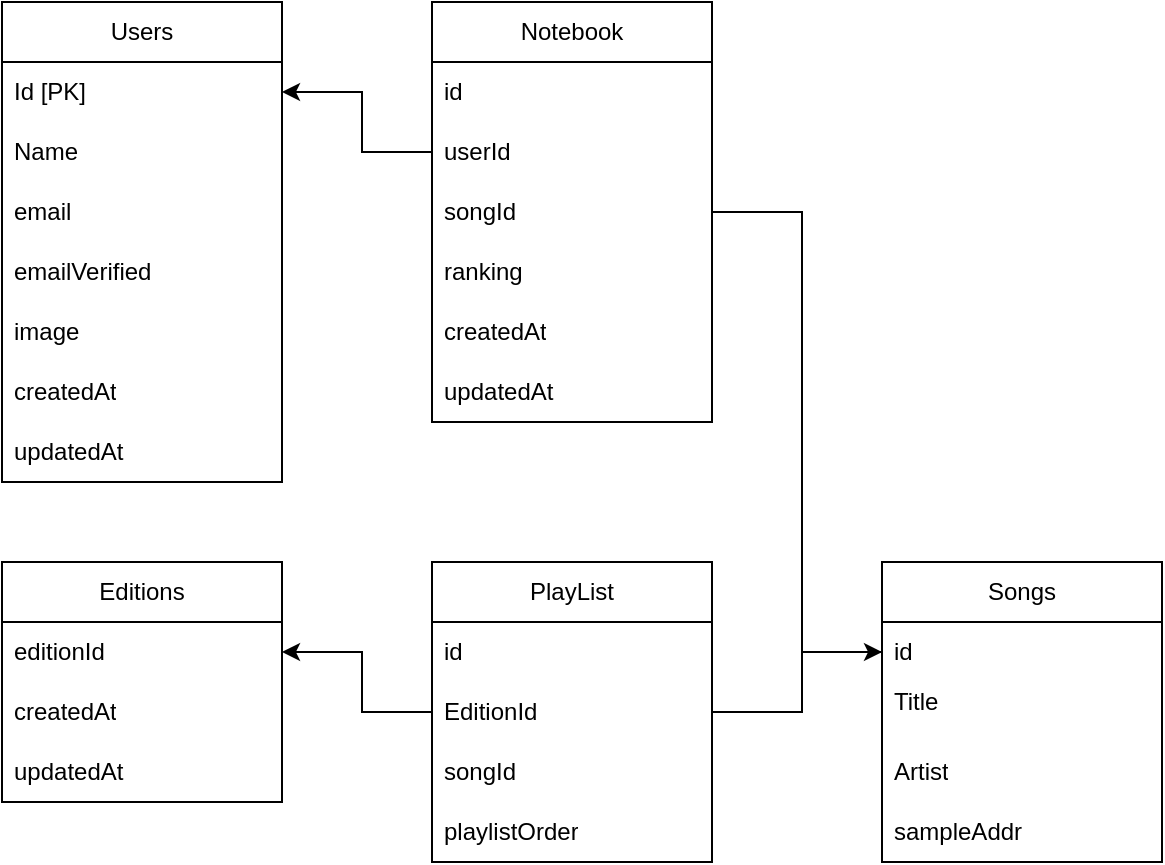 <mxfile version="26.0.5">
  <diagram name="Page-1" id="RrG7VBZHLvWIBhCkXeZg">
    <mxGraphModel dx="1194" dy="722" grid="1" gridSize="10" guides="1" tooltips="1" connect="1" arrows="1" fold="1" page="1" pageScale="1" pageWidth="850" pageHeight="1100" math="0" shadow="0">
      <root>
        <mxCell id="0" />
        <mxCell id="1" parent="0" />
        <mxCell id="ZdD1XRqbYivANZIt-f3H-1" value="Users" style="swimlane;fontStyle=0;childLayout=stackLayout;horizontal=1;startSize=30;horizontalStack=0;resizeParent=1;resizeParentMax=0;resizeLast=0;collapsible=1;marginBottom=0;whiteSpace=wrap;html=1;" parent="1" vertex="1">
          <mxGeometry x="140" y="80" width="140" height="240" as="geometry" />
        </mxCell>
        <mxCell id="ZdD1XRqbYivANZIt-f3H-2" value="Id [PK]" style="text;strokeColor=none;fillColor=none;align=left;verticalAlign=middle;spacingLeft=4;spacingRight=4;overflow=hidden;points=[[0,0.5],[1,0.5]];portConstraint=eastwest;rotatable=0;whiteSpace=wrap;html=1;" parent="ZdD1XRqbYivANZIt-f3H-1" vertex="1">
          <mxGeometry y="30" width="140" height="30" as="geometry" />
        </mxCell>
        <mxCell id="ZdD1XRqbYivANZIt-f3H-3" value="Name" style="text;strokeColor=none;fillColor=none;align=left;verticalAlign=middle;spacingLeft=4;spacingRight=4;overflow=hidden;points=[[0,0.5],[1,0.5]];portConstraint=eastwest;rotatable=0;whiteSpace=wrap;html=1;" parent="ZdD1XRqbYivANZIt-f3H-1" vertex="1">
          <mxGeometry y="60" width="140" height="30" as="geometry" />
        </mxCell>
        <mxCell id="ZdD1XRqbYivANZIt-f3H-4" value="email" style="text;strokeColor=none;fillColor=none;align=left;verticalAlign=middle;spacingLeft=4;spacingRight=4;overflow=hidden;points=[[0,0.5],[1,0.5]];portConstraint=eastwest;rotatable=0;whiteSpace=wrap;html=1;" parent="ZdD1XRqbYivANZIt-f3H-1" vertex="1">
          <mxGeometry y="90" width="140" height="30" as="geometry" />
        </mxCell>
        <mxCell id="ZdD1XRqbYivANZIt-f3H-5" value="emailVerified" style="text;strokeColor=none;fillColor=none;align=left;verticalAlign=middle;spacingLeft=4;spacingRight=4;overflow=hidden;points=[[0,0.5],[1,0.5]];portConstraint=eastwest;rotatable=0;whiteSpace=wrap;html=1;" parent="ZdD1XRqbYivANZIt-f3H-1" vertex="1">
          <mxGeometry y="120" width="140" height="30" as="geometry" />
        </mxCell>
        <mxCell id="ZdD1XRqbYivANZIt-f3H-6" value="image" style="text;strokeColor=none;fillColor=none;align=left;verticalAlign=middle;spacingLeft=4;spacingRight=4;overflow=hidden;points=[[0,0.5],[1,0.5]];portConstraint=eastwest;rotatable=0;whiteSpace=wrap;html=1;" parent="ZdD1XRqbYivANZIt-f3H-1" vertex="1">
          <mxGeometry y="150" width="140" height="30" as="geometry" />
        </mxCell>
        <mxCell id="ZdD1XRqbYivANZIt-f3H-7" value="createdAt" style="text;strokeColor=none;fillColor=none;align=left;verticalAlign=middle;spacingLeft=4;spacingRight=4;overflow=hidden;points=[[0,0.5],[1,0.5]];portConstraint=eastwest;rotatable=0;whiteSpace=wrap;html=1;" parent="ZdD1XRqbYivANZIt-f3H-1" vertex="1">
          <mxGeometry y="180" width="140" height="30" as="geometry" />
        </mxCell>
        <mxCell id="ZdD1XRqbYivANZIt-f3H-8" value="updatedAt" style="text;strokeColor=none;fillColor=none;align=left;verticalAlign=middle;spacingLeft=4;spacingRight=4;overflow=hidden;points=[[0,0.5],[1,0.5]];portConstraint=eastwest;rotatable=0;whiteSpace=wrap;html=1;" parent="ZdD1XRqbYivANZIt-f3H-1" vertex="1">
          <mxGeometry y="210" width="140" height="30" as="geometry" />
        </mxCell>
        <mxCell id="ZdD1XRqbYivANZIt-f3H-9" value="Editi&lt;span style=&quot;background-color: transparent; color: light-dark(rgb(0, 0, 0), rgb(255, 255, 255));&quot;&gt;ons&lt;/span&gt;" style="swimlane;fontStyle=0;childLayout=stackLayout;horizontal=1;startSize=30;horizontalStack=0;resizeParent=1;resizeParentMax=0;resizeLast=0;collapsible=1;marginBottom=0;whiteSpace=wrap;html=1;" parent="1" vertex="1">
          <mxGeometry x="140" y="360" width="140" height="120" as="geometry">
            <mxRectangle x="760" y="360" width="80" height="30" as="alternateBounds" />
          </mxGeometry>
        </mxCell>
        <mxCell id="ZdD1XRqbYivANZIt-f3H-10" value="editionId" style="text;strokeColor=none;fillColor=none;align=left;verticalAlign=middle;spacingLeft=4;spacingRight=4;overflow=hidden;points=[[0,0.5],[1,0.5]];portConstraint=eastwest;rotatable=0;whiteSpace=wrap;html=1;" parent="ZdD1XRqbYivANZIt-f3H-9" vertex="1">
          <mxGeometry y="30" width="140" height="30" as="geometry" />
        </mxCell>
        <mxCell id="ZdD1XRqbYivANZIt-f3H-15" value="createdAt" style="text;strokeColor=none;fillColor=none;align=left;verticalAlign=middle;spacingLeft=4;spacingRight=4;overflow=hidden;points=[[0,0.5],[1,0.5]];portConstraint=eastwest;rotatable=0;whiteSpace=wrap;html=1;" parent="ZdD1XRqbYivANZIt-f3H-9" vertex="1">
          <mxGeometry y="60" width="140" height="30" as="geometry" />
        </mxCell>
        <mxCell id="52ydqNeBeZw35VhYWgZA-3" value="updatedAt" style="text;strokeColor=none;fillColor=none;align=left;verticalAlign=middle;spacingLeft=4;spacingRight=4;overflow=hidden;points=[[0,0.5],[1,0.5]];portConstraint=eastwest;rotatable=0;whiteSpace=wrap;html=1;" parent="ZdD1XRqbYivANZIt-f3H-9" vertex="1">
          <mxGeometry y="90" width="140" height="30" as="geometry" />
        </mxCell>
        <mxCell id="ZdD1XRqbYivANZIt-f3H-16" value="Notebook" style="swimlane;fontStyle=0;childLayout=stackLayout;horizontal=1;startSize=30;horizontalStack=0;resizeParent=1;resizeParentMax=0;resizeLast=0;collapsible=1;marginBottom=0;whiteSpace=wrap;html=1;" parent="1" vertex="1">
          <mxGeometry x="355" y="80" width="140" height="210" as="geometry" />
        </mxCell>
        <mxCell id="ZdD1XRqbYivANZIt-f3H-17" value="id" style="text;strokeColor=none;fillColor=none;align=left;verticalAlign=middle;spacingLeft=4;spacingRight=4;overflow=hidden;points=[[0,0.5],[1,0.5]];portConstraint=eastwest;rotatable=0;whiteSpace=wrap;html=1;" parent="ZdD1XRqbYivANZIt-f3H-16" vertex="1">
          <mxGeometry y="30" width="140" height="30" as="geometry" />
        </mxCell>
        <mxCell id="ZdD1XRqbYivANZIt-f3H-18" value="userId" style="text;strokeColor=none;fillColor=none;align=left;verticalAlign=middle;spacingLeft=4;spacingRight=4;overflow=hidden;points=[[0,0.5],[1,0.5]];portConstraint=eastwest;rotatable=0;whiteSpace=wrap;html=1;" parent="ZdD1XRqbYivANZIt-f3H-16" vertex="1">
          <mxGeometry y="60" width="140" height="30" as="geometry" />
        </mxCell>
        <mxCell id="ZdD1XRqbYivANZIt-f3H-19" value="songId" style="text;strokeColor=none;fillColor=none;align=left;verticalAlign=middle;spacingLeft=4;spacingRight=4;overflow=hidden;points=[[0,0.5],[1,0.5]];portConstraint=eastwest;rotatable=0;whiteSpace=wrap;html=1;" parent="ZdD1XRqbYivANZIt-f3H-16" vertex="1">
          <mxGeometry y="90" width="140" height="30" as="geometry" />
        </mxCell>
        <mxCell id="ZdD1XRqbYivANZIt-f3H-30" value="ranking" style="text;strokeColor=none;fillColor=none;align=left;verticalAlign=middle;spacingLeft=4;spacingRight=4;overflow=hidden;points=[[0,0.5],[1,0.5]];portConstraint=eastwest;rotatable=0;whiteSpace=wrap;html=1;" parent="ZdD1XRqbYivANZIt-f3H-16" vertex="1">
          <mxGeometry y="120" width="140" height="30" as="geometry" />
        </mxCell>
        <mxCell id="52ydqNeBeZw35VhYWgZA-4" value="createdAt" style="text;strokeColor=none;fillColor=none;align=left;verticalAlign=middle;spacingLeft=4;spacingRight=4;overflow=hidden;points=[[0,0.5],[1,0.5]];portConstraint=eastwest;rotatable=0;whiteSpace=wrap;html=1;" parent="ZdD1XRqbYivANZIt-f3H-16" vertex="1">
          <mxGeometry y="150" width="140" height="30" as="geometry" />
        </mxCell>
        <mxCell id="52ydqNeBeZw35VhYWgZA-11" value="updatedAt" style="text;strokeColor=none;fillColor=none;align=left;verticalAlign=middle;spacingLeft=4;spacingRight=4;overflow=hidden;points=[[0,0.5],[1,0.5]];portConstraint=eastwest;rotatable=0;whiteSpace=wrap;html=1;" parent="ZdD1XRqbYivANZIt-f3H-16" vertex="1">
          <mxGeometry y="180" width="140" height="30" as="geometry" />
        </mxCell>
        <mxCell id="ZdD1XRqbYivANZIt-f3H-21" value="Songs" style="swimlane;fontStyle=0;childLayout=stackLayout;horizontal=1;startSize=30;horizontalStack=0;resizeParent=1;resizeParentMax=0;resizeLast=0;collapsible=1;marginBottom=0;whiteSpace=wrap;html=1;" parent="1" vertex="1">
          <mxGeometry x="580" y="360" width="140" height="150" as="geometry" />
        </mxCell>
        <mxCell id="ZdD1XRqbYivANZIt-f3H-22" value="id" style="text;strokeColor=none;fillColor=none;align=left;verticalAlign=middle;spacingLeft=4;spacingRight=4;overflow=hidden;points=[[0,0.5],[1,0.5]];portConstraint=eastwest;rotatable=0;whiteSpace=wrap;html=1;" parent="ZdD1XRqbYivANZIt-f3H-21" vertex="1">
          <mxGeometry y="30" width="140" height="30" as="geometry" />
        </mxCell>
        <mxCell id="ZdD1XRqbYivANZIt-f3H-23" value="Title&lt;div&gt;&lt;br&gt;&lt;/div&gt;" style="text;strokeColor=none;fillColor=none;align=left;verticalAlign=middle;spacingLeft=4;spacingRight=4;overflow=hidden;points=[[0,0.5],[1,0.5]];portConstraint=eastwest;rotatable=0;whiteSpace=wrap;html=1;" parent="ZdD1XRqbYivANZIt-f3H-21" vertex="1">
          <mxGeometry y="60" width="140" height="30" as="geometry" />
        </mxCell>
        <mxCell id="ZdD1XRqbYivANZIt-f3H-24" value="Artist" style="text;strokeColor=none;fillColor=none;align=left;verticalAlign=middle;spacingLeft=4;spacingRight=4;overflow=hidden;points=[[0,0.5],[1,0.5]];portConstraint=eastwest;rotatable=0;whiteSpace=wrap;html=1;" parent="ZdD1XRqbYivANZIt-f3H-21" vertex="1">
          <mxGeometry y="90" width="140" height="30" as="geometry" />
        </mxCell>
        <mxCell id="ZdD1XRqbYivANZIt-f3H-25" value="sampleAddr" style="text;strokeColor=none;fillColor=none;align=left;verticalAlign=middle;spacingLeft=4;spacingRight=4;overflow=hidden;points=[[0,0.5],[1,0.5]];portConstraint=eastwest;rotatable=0;whiteSpace=wrap;html=1;" parent="ZdD1XRqbYivANZIt-f3H-21" vertex="1">
          <mxGeometry y="120" width="140" height="30" as="geometry" />
        </mxCell>
        <mxCell id="ZdD1XRqbYivANZIt-f3H-36" value="PlayList" style="swimlane;fontStyle=0;childLayout=stackLayout;horizontal=1;startSize=30;horizontalStack=0;resizeParent=1;resizeParentMax=0;resizeLast=0;collapsible=1;marginBottom=0;whiteSpace=wrap;html=1;" parent="1" vertex="1">
          <mxGeometry x="355" y="360" width="140" height="150" as="geometry" />
        </mxCell>
        <mxCell id="ZdD1XRqbYivANZIt-f3H-37" value="id" style="text;strokeColor=none;fillColor=none;align=left;verticalAlign=middle;spacingLeft=4;spacingRight=4;overflow=hidden;points=[[0,0.5],[1,0.5]];portConstraint=eastwest;rotatable=0;whiteSpace=wrap;html=1;" parent="ZdD1XRqbYivANZIt-f3H-36" vertex="1">
          <mxGeometry y="30" width="140" height="30" as="geometry" />
        </mxCell>
        <mxCell id="ZdD1XRqbYivANZIt-f3H-34" value="EditionId" style="text;strokeColor=none;fillColor=none;align=left;verticalAlign=middle;spacingLeft=4;spacingRight=4;overflow=hidden;points=[[0,0.5],[1,0.5]];portConstraint=eastwest;rotatable=0;whiteSpace=wrap;html=1;" parent="ZdD1XRqbYivANZIt-f3H-36" vertex="1">
          <mxGeometry y="60" width="140" height="30" as="geometry" />
        </mxCell>
        <mxCell id="ZdD1XRqbYivANZIt-f3H-38" value="songId" style="text;strokeColor=none;fillColor=none;align=left;verticalAlign=middle;spacingLeft=4;spacingRight=4;overflow=hidden;points=[[0,0.5],[1,0.5]];portConstraint=eastwest;rotatable=0;whiteSpace=wrap;html=1;" parent="ZdD1XRqbYivANZIt-f3H-36" vertex="1">
          <mxGeometry y="90" width="140" height="30" as="geometry" />
        </mxCell>
        <mxCell id="ZdD1XRqbYivANZIt-f3H-35" value="playlistOrder" style="text;strokeColor=none;fillColor=none;align=left;verticalAlign=middle;spacingLeft=4;spacingRight=4;overflow=hidden;points=[[0,0.5],[1,0.5]];portConstraint=eastwest;rotatable=0;whiteSpace=wrap;html=1;" parent="ZdD1XRqbYivANZIt-f3H-36" vertex="1">
          <mxGeometry y="120" width="140" height="30" as="geometry" />
        </mxCell>
        <mxCell id="BJ9gQILxrR8VlfcxAuYx-2" value="" style="endArrow=classic;html=1;rounded=0;exitX=0;exitY=0.5;exitDx=0;exitDy=0;entryX=1;entryY=0.5;entryDx=0;entryDy=0;" edge="1" parent="1" source="ZdD1XRqbYivANZIt-f3H-34" target="ZdD1XRqbYivANZIt-f3H-10">
          <mxGeometry width="50" height="50" relative="1" as="geometry">
            <mxPoint x="420" y="400" as="sourcePoint" />
            <mxPoint x="470" y="350" as="targetPoint" />
            <Array as="points">
              <mxPoint x="320" y="435" />
              <mxPoint x="320" y="405" />
            </Array>
          </mxGeometry>
        </mxCell>
        <mxCell id="BJ9gQILxrR8VlfcxAuYx-3" value="" style="endArrow=classic;html=1;rounded=0;entryX=1;entryY=0.5;entryDx=0;entryDy=0;exitX=0;exitY=0.5;exitDx=0;exitDy=0;" edge="1" parent="1" source="ZdD1XRqbYivANZIt-f3H-18" target="ZdD1XRqbYivANZIt-f3H-2">
          <mxGeometry width="50" height="50" relative="1" as="geometry">
            <mxPoint x="420" y="400" as="sourcePoint" />
            <mxPoint x="470" y="350" as="targetPoint" />
            <Array as="points">
              <mxPoint x="320" y="155" />
              <mxPoint x="320" y="125" />
            </Array>
          </mxGeometry>
        </mxCell>
        <mxCell id="BJ9gQILxrR8VlfcxAuYx-4" value="" style="endArrow=classic;html=1;rounded=0;entryX=0;entryY=0.5;entryDx=0;entryDy=0;exitX=1;exitY=0.5;exitDx=0;exitDy=0;" edge="1" parent="1" source="ZdD1XRqbYivANZIt-f3H-19" target="ZdD1XRqbYivANZIt-f3H-22">
          <mxGeometry width="50" height="50" relative="1" as="geometry">
            <mxPoint x="420" y="400" as="sourcePoint" />
            <mxPoint x="470" y="350" as="targetPoint" />
            <Array as="points">
              <mxPoint x="540" y="185" />
              <mxPoint x="540" y="405" />
            </Array>
          </mxGeometry>
        </mxCell>
        <mxCell id="BJ9gQILxrR8VlfcxAuYx-5" value="" style="endArrow=none;html=1;rounded=0;entryX=0;entryY=0.5;entryDx=0;entryDy=0;exitX=1;exitY=0.5;exitDx=0;exitDy=0;" edge="1" parent="1" source="ZdD1XRqbYivANZIt-f3H-34" target="ZdD1XRqbYivANZIt-f3H-22">
          <mxGeometry width="50" height="50" relative="1" as="geometry">
            <mxPoint x="420" y="400" as="sourcePoint" />
            <mxPoint x="470" y="350" as="targetPoint" />
            <Array as="points">
              <mxPoint x="540" y="435" />
              <mxPoint x="540" y="405" />
            </Array>
          </mxGeometry>
        </mxCell>
      </root>
    </mxGraphModel>
  </diagram>
</mxfile>
